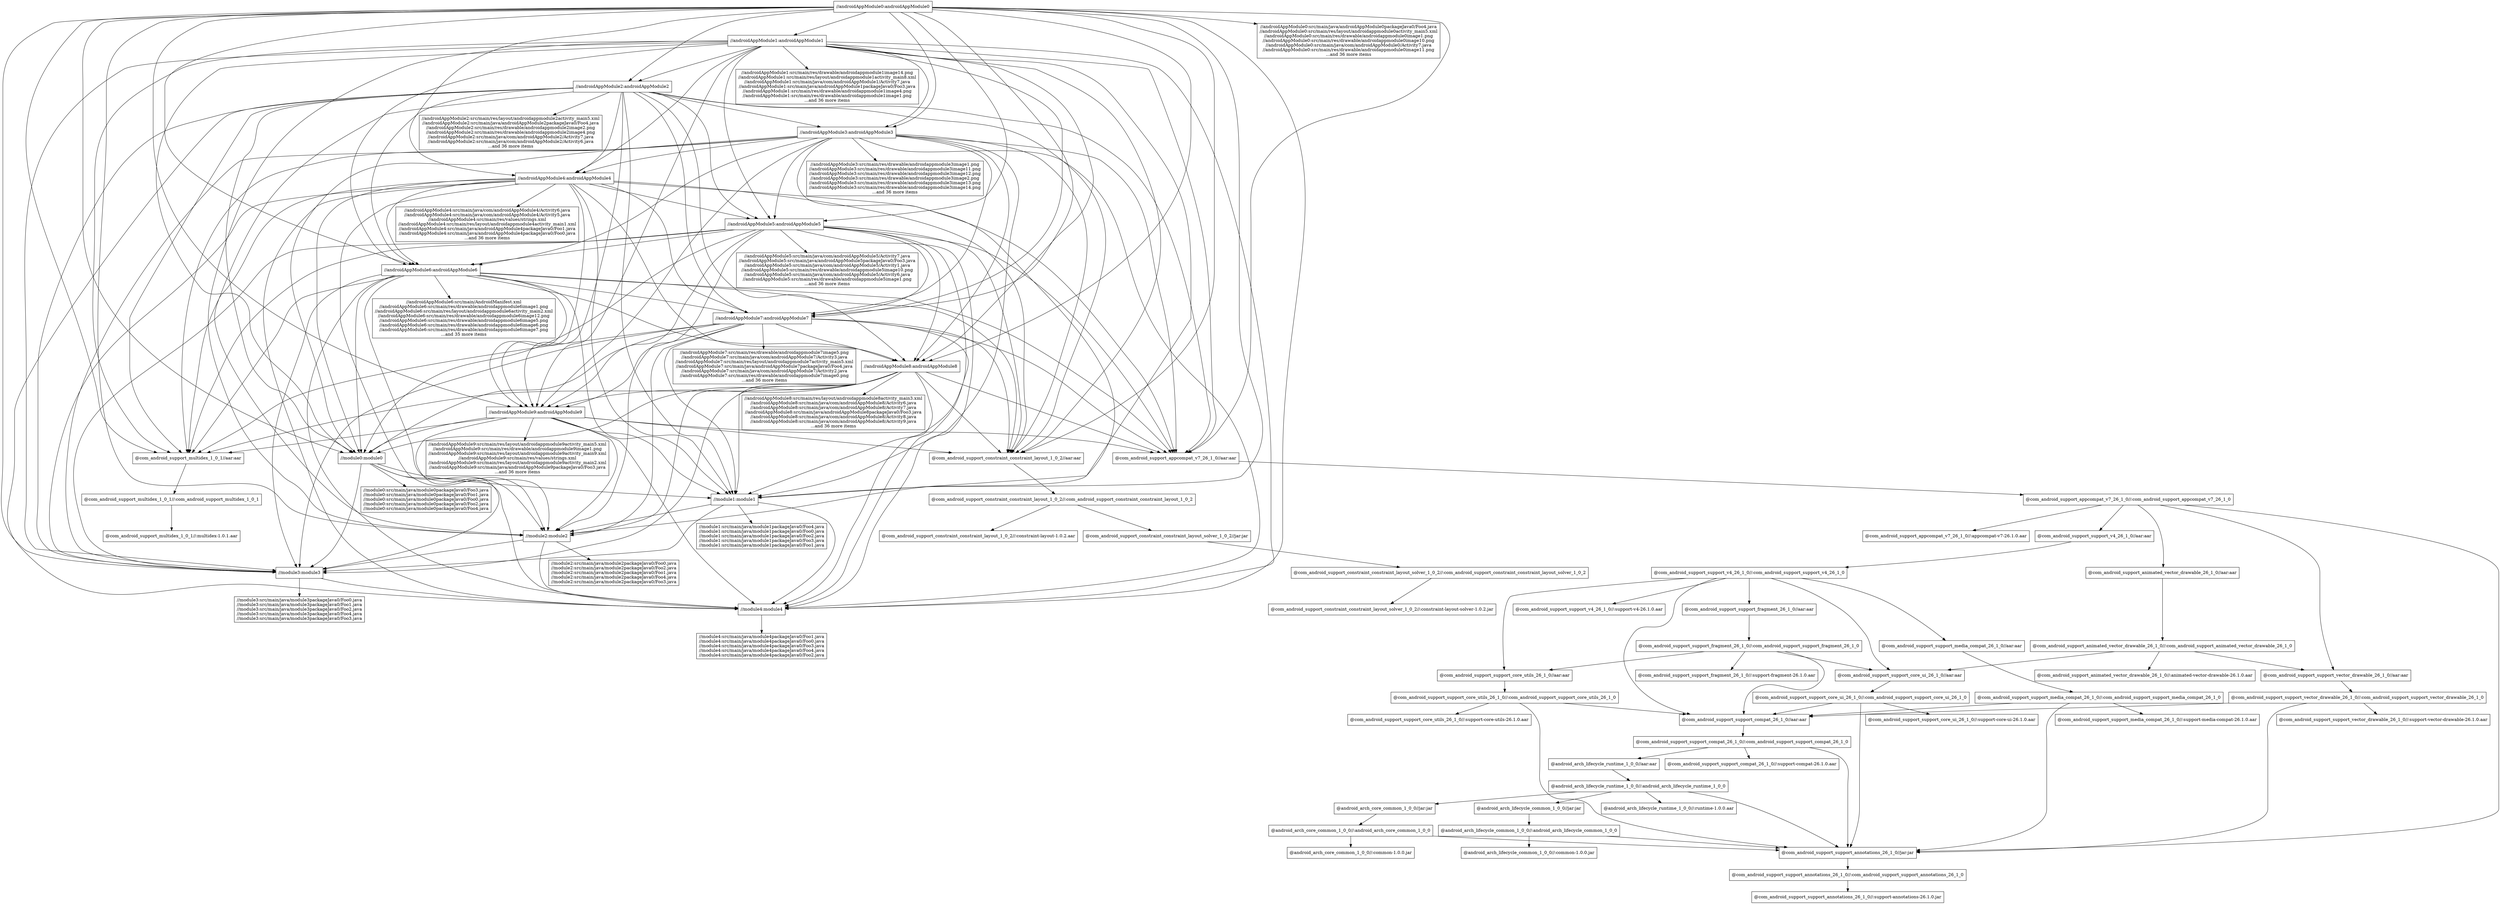 digraph mygraph {
  node [shape=box];
"//androidAppModule0:androidAppModule0"
"//androidAppModule0:androidAppModule0" -> "//androidAppModule1:androidAppModule1"
"//androidAppModule0:androidAppModule0" -> "//androidAppModule2:androidAppModule2"
"//androidAppModule0:androidAppModule0" -> "//androidAppModule3:androidAppModule3"
"//androidAppModule0:androidAppModule0" -> "//androidAppModule4:androidAppModule4"
"//androidAppModule0:androidAppModule0" -> "//androidAppModule5:androidAppModule5"
"//androidAppModule0:androidAppModule0" -> "//androidAppModule6:androidAppModule6"
"//androidAppModule0:androidAppModule0" -> "//androidAppModule7:androidAppModule7"
"//androidAppModule0:androidAppModule0" -> "//androidAppModule8:androidAppModule8"
"//androidAppModule0:androidAppModule0" -> "//androidAppModule9:androidAppModule9"
"//androidAppModule0:androidAppModule0" -> "//module0:module0"
"//androidAppModule0:androidAppModule0" -> "//module1:module1"
"//androidAppModule0:androidAppModule0" -> "//module2:module2"
"//androidAppModule0:androidAppModule0" -> "//module3:module3"
"//androidAppModule0:androidAppModule0" -> "//module4:module4"
"//androidAppModule0:androidAppModule0" -> "@com_android_support_appcompat_v7_26_1_0//aar:aar"
"//androidAppModule0:androidAppModule0" -> "@com_android_support_constraint_constraint_layout_1_0_2//aar:aar"
"//androidAppModule0:androidAppModule0" -> "//androidAppModule0:src/main/java/androidAppModule0packageJava0/Foo4.java\n//androidAppModule0:src/main/res/layout/androidappmodule0activity_main5.xml\n//androidAppModule0:src/main/res/drawable/androidappmodule0image1.png\n//androidAppModule0:src/main/res/drawable/androidappmodule0image10.png\n//androidAppModule0:src/main/java/com/androidAppModule0/Activity7.java\n//androidAppModule0:src/main/res/drawable/androidappmodule0image11.png\n...and 36 more items"
"//androidAppModule0:androidAppModule0" -> "@com_android_support_multidex_1_0_1//aar:aar"
"//androidAppModule0:src/main/java/androidAppModule0packageJava0/Foo4.java\n//androidAppModule0:src/main/res/layout/androidappmodule0activity_main5.xml\n//androidAppModule0:src/main/res/drawable/androidappmodule0image1.png\n//androidAppModule0:src/main/res/drawable/androidappmodule0image10.png\n//androidAppModule0:src/main/java/com/androidAppModule0/Activity7.java\n//androidAppModule0:src/main/res/drawable/androidappmodule0image11.png\n...and 36 more items"
"//androidAppModule1:androidAppModule1"
"//androidAppModule1:androidAppModule1" -> "//androidAppModule2:androidAppModule2"
"//androidAppModule1:androidAppModule1" -> "//androidAppModule3:androidAppModule3"
"//androidAppModule1:androidAppModule1" -> "//androidAppModule4:androidAppModule4"
"//androidAppModule1:androidAppModule1" -> "//androidAppModule5:androidAppModule5"
"//androidAppModule1:androidAppModule1" -> "//androidAppModule6:androidAppModule6"
"//androidAppModule1:androidAppModule1" -> "//androidAppModule7:androidAppModule7"
"//androidAppModule1:androidAppModule1" -> "//androidAppModule8:androidAppModule8"
"//androidAppModule1:androidAppModule1" -> "//androidAppModule9:androidAppModule9"
"//androidAppModule1:androidAppModule1" -> "//module0:module0"
"//androidAppModule1:androidAppModule1" -> "//module1:module1"
"//androidAppModule1:androidAppModule1" -> "//module2:module2"
"//androidAppModule1:androidAppModule1" -> "//module3:module3"
"//androidAppModule1:androidAppModule1" -> "//module4:module4"
"//androidAppModule1:androidAppModule1" -> "@com_android_support_appcompat_v7_26_1_0//aar:aar"
"//androidAppModule1:androidAppModule1" -> "@com_android_support_constraint_constraint_layout_1_0_2//aar:aar"
"//androidAppModule1:androidAppModule1" -> "//androidAppModule1:src/main/res/drawable/androidappmodule1image14.png\n//androidAppModule1:src/main/res/layout/androidappmodule1activity_main8.xml\n//androidAppModule1:src/main/java/com/androidAppModule1/Activity7.java\n//androidAppModule1:src/main/java/androidAppModule1packageJava0/Foo3.java\n//androidAppModule1:src/main/res/drawable/androidappmodule1image4.png\n//androidAppModule1:src/main/res/drawable/androidappmodule1image1.png\n...and 36 more items"
"//androidAppModule1:androidAppModule1" -> "@com_android_support_multidex_1_0_1//aar:aar"
"//androidAppModule1:src/main/res/drawable/androidappmodule1image14.png\n//androidAppModule1:src/main/res/layout/androidappmodule1activity_main8.xml\n//androidAppModule1:src/main/java/com/androidAppModule1/Activity7.java\n//androidAppModule1:src/main/java/androidAppModule1packageJava0/Foo3.java\n//androidAppModule1:src/main/res/drawable/androidappmodule1image4.png\n//androidAppModule1:src/main/res/drawable/androidappmodule1image1.png\n...and 36 more items"
"//androidAppModule2:androidAppModule2"
"//androidAppModule2:androidAppModule2" -> "//androidAppModule3:androidAppModule3"
"//androidAppModule2:androidAppModule2" -> "//androidAppModule4:androidAppModule4"
"//androidAppModule2:androidAppModule2" -> "//androidAppModule5:androidAppModule5"
"//androidAppModule2:androidAppModule2" -> "//androidAppModule6:androidAppModule6"
"//androidAppModule2:androidAppModule2" -> "//androidAppModule7:androidAppModule7"
"//androidAppModule2:androidAppModule2" -> "//androidAppModule8:androidAppModule8"
"//androidAppModule2:androidAppModule2" -> "//androidAppModule9:androidAppModule9"
"//androidAppModule2:androidAppModule2" -> "//module0:module0"
"//androidAppModule2:androidAppModule2" -> "//module1:module1"
"//androidAppModule2:androidAppModule2" -> "//module2:module2"
"//androidAppModule2:androidAppModule2" -> "//module3:module3"
"//androidAppModule2:androidAppModule2" -> "//module4:module4"
"//androidAppModule2:androidAppModule2" -> "@com_android_support_appcompat_v7_26_1_0//aar:aar"
"//androidAppModule2:androidAppModule2" -> "@com_android_support_constraint_constraint_layout_1_0_2//aar:aar"
"//androidAppModule2:androidAppModule2" -> "//androidAppModule2:src/main/res/layout/androidappmodule2activity_main5.xml\n//androidAppModule2:src/main/java/androidAppModule2packageJava0/Foo4.java\n//androidAppModule2:src/main/res/drawable/androidappmodule2image2.png\n//androidAppModule2:src/main/res/drawable/androidappmodule2image4.png\n//androidAppModule2:src/main/java/com/androidAppModule2/Activity7.java\n//androidAppModule2:src/main/java/com/androidAppModule2/Activity6.java\n...and 36 more items"
"//androidAppModule2:androidAppModule2" -> "@com_android_support_multidex_1_0_1//aar:aar"
"//androidAppModule2:src/main/res/layout/androidappmodule2activity_main5.xml\n//androidAppModule2:src/main/java/androidAppModule2packageJava0/Foo4.java\n//androidAppModule2:src/main/res/drawable/androidappmodule2image2.png\n//androidAppModule2:src/main/res/drawable/androidappmodule2image4.png\n//androidAppModule2:src/main/java/com/androidAppModule2/Activity7.java\n//androidAppModule2:src/main/java/com/androidAppModule2/Activity6.java\n...and 36 more items"
"//androidAppModule3:androidAppModule3"
"//androidAppModule3:androidAppModule3" -> "//androidAppModule4:androidAppModule4"
"//androidAppModule3:androidAppModule3" -> "//androidAppModule5:androidAppModule5"
"//androidAppModule3:androidAppModule3" -> "//androidAppModule6:androidAppModule6"
"//androidAppModule3:androidAppModule3" -> "//androidAppModule7:androidAppModule7"
"//androidAppModule3:androidAppModule3" -> "//androidAppModule8:androidAppModule8"
"//androidAppModule3:androidAppModule3" -> "//androidAppModule9:androidAppModule9"
"//androidAppModule3:androidAppModule3" -> "//module0:module0"
"//androidAppModule3:androidAppModule3" -> "//module1:module1"
"//androidAppModule3:androidAppModule3" -> "//module2:module2"
"//androidAppModule3:androidAppModule3" -> "//module3:module3"
"//androidAppModule3:androidAppModule3" -> "//module4:module4"
"//androidAppModule3:androidAppModule3" -> "@com_android_support_appcompat_v7_26_1_0//aar:aar"
"//androidAppModule3:androidAppModule3" -> "@com_android_support_constraint_constraint_layout_1_0_2//aar:aar"
"//androidAppModule3:androidAppModule3" -> "//androidAppModule3:src/main/res/drawable/androidappmodule3image1.png\n//androidAppModule3:src/main/res/drawable/androidappmodule3image11.png\n//androidAppModule3:src/main/res/drawable/androidappmodule3image12.png\n//androidAppModule3:src/main/res/drawable/androidappmodule3image2.png\n//androidAppModule3:src/main/res/drawable/androidappmodule3image13.png\n//androidAppModule3:src/main/res/drawable/androidappmodule3image14.png\n...and 36 more items"
"//androidAppModule3:androidAppModule3" -> "@com_android_support_multidex_1_0_1//aar:aar"
"//androidAppModule3:src/main/res/drawable/androidappmodule3image1.png\n//androidAppModule3:src/main/res/drawable/androidappmodule3image11.png\n//androidAppModule3:src/main/res/drawable/androidappmodule3image12.png\n//androidAppModule3:src/main/res/drawable/androidappmodule3image2.png\n//androidAppModule3:src/main/res/drawable/androidappmodule3image13.png\n//androidAppModule3:src/main/res/drawable/androidappmodule3image14.png\n...and 36 more items"
"//androidAppModule4:androidAppModule4"
"//androidAppModule4:androidAppModule4" -> "//androidAppModule5:androidAppModule5"
"//androidAppModule4:androidAppModule4" -> "//androidAppModule6:androidAppModule6"
"//androidAppModule4:androidAppModule4" -> "//androidAppModule7:androidAppModule7"
"//androidAppModule4:androidAppModule4" -> "//androidAppModule8:androidAppModule8"
"//androidAppModule4:androidAppModule4" -> "//androidAppModule9:androidAppModule9"
"//androidAppModule4:androidAppModule4" -> "//module0:module0"
"//androidAppModule4:androidAppModule4" -> "//module1:module1"
"//androidAppModule4:androidAppModule4" -> "//module2:module2"
"//androidAppModule4:androidAppModule4" -> "//module3:module3"
"//androidAppModule4:androidAppModule4" -> "//module4:module4"
"//androidAppModule4:androidAppModule4" -> "@com_android_support_appcompat_v7_26_1_0//aar:aar"
"//androidAppModule4:androidAppModule4" -> "@com_android_support_constraint_constraint_layout_1_0_2//aar:aar"
"//androidAppModule4:androidAppModule4" -> "//androidAppModule4:src/main/java/com/androidAppModule4/Activity6.java\n//androidAppModule4:src/main/java/com/androidAppModule4/Activity5.java\n//androidAppModule4:src/main/res/values/strings.xml\n//androidAppModule4:src/main/res/layout/androidappmodule4activity_main1.xml\n//androidAppModule4:src/main/java/androidAppModule4packageJava0/Foo1.java\n//androidAppModule4:src/main/java/androidAppModule4packageJava0/Foo0.java\n...and 36 more items"
"//androidAppModule4:androidAppModule4" -> "@com_android_support_multidex_1_0_1//aar:aar"
"//androidAppModule5:androidAppModule5"
"//androidAppModule5:androidAppModule5" -> "//androidAppModule6:androidAppModule6"
"//androidAppModule5:androidAppModule5" -> "//androidAppModule7:androidAppModule7"
"//androidAppModule5:androidAppModule5" -> "//androidAppModule8:androidAppModule8"
"//androidAppModule5:androidAppModule5" -> "//androidAppModule9:androidAppModule9"
"//androidAppModule5:androidAppModule5" -> "//module0:module0"
"//androidAppModule5:androidAppModule5" -> "//module1:module1"
"//androidAppModule5:androidAppModule5" -> "//module2:module2"
"//androidAppModule5:androidAppModule5" -> "//module3:module3"
"//androidAppModule5:androidAppModule5" -> "//module4:module4"
"//androidAppModule5:androidAppModule5" -> "@com_android_support_appcompat_v7_26_1_0//aar:aar"
"//androidAppModule5:androidAppModule5" -> "@com_android_support_constraint_constraint_layout_1_0_2//aar:aar"
"//androidAppModule5:androidAppModule5" -> "//androidAppModule5:src/main/java/com/androidAppModule5/Activity7.java\n//androidAppModule5:src/main/java/androidAppModule5packageJava0/Foo3.java\n//androidAppModule5:src/main/java/com/androidAppModule5/Activity1.java\n//androidAppModule5:src/main/res/drawable/androidappmodule5image10.png\n//androidAppModule5:src/main/java/com/androidAppModule5/Activity6.java\n//androidAppModule5:src/main/res/drawable/androidappmodule5image1.png\n...and 36 more items"
"//androidAppModule5:androidAppModule5" -> "@com_android_support_multidex_1_0_1//aar:aar"
"//androidAppModule5:src/main/java/com/androidAppModule5/Activity7.java\n//androidAppModule5:src/main/java/androidAppModule5packageJava0/Foo3.java\n//androidAppModule5:src/main/java/com/androidAppModule5/Activity1.java\n//androidAppModule5:src/main/res/drawable/androidappmodule5image10.png\n//androidAppModule5:src/main/java/com/androidAppModule5/Activity6.java\n//androidAppModule5:src/main/res/drawable/androidappmodule5image1.png\n...and 36 more items"
"//androidAppModule6:androidAppModule6"
"//androidAppModule6:androidAppModule6" -> "//androidAppModule7:androidAppModule7"
"//androidAppModule6:androidAppModule6" -> "//androidAppModule8:androidAppModule8"
"//androidAppModule6:androidAppModule6" -> "//androidAppModule9:androidAppModule9"
"//androidAppModule6:androidAppModule6" -> "//module0:module0"
"//androidAppModule6:androidAppModule6" -> "//module1:module1"
"//androidAppModule6:androidAppModule6" -> "//module2:module2"
"//androidAppModule6:androidAppModule6" -> "//module3:module3"
"//androidAppModule6:androidAppModule6" -> "//module4:module4"
"//androidAppModule6:androidAppModule6" -> "@com_android_support_appcompat_v7_26_1_0//aar:aar"
"//androidAppModule6:androidAppModule6" -> "@com_android_support_constraint_constraint_layout_1_0_2//aar:aar"
"//androidAppModule6:androidAppModule6" -> "//androidAppModule6:src/main/AndroidManifest.xml\n//androidAppModule6:src/main/res/drawable/androidappmodule6image1.png\n//androidAppModule6:src/main/res/layout/androidappmodule6activity_main2.xml\n//androidAppModule6:src/main/res/drawable/androidappmodule6image12.png\n//androidAppModule6:src/main/res/drawable/androidappmodule6image5.png\n//androidAppModule6:src/main/res/drawable/androidappmodule6image6.png\n//androidAppModule6:src/main/res/drawable/androidappmodule6image7.png\n...and 35 more items"
"//androidAppModule6:androidAppModule6" -> "@com_android_support_multidex_1_0_1//aar:aar"
"//androidAppModule7:androidAppModule7"
"//androidAppModule7:androidAppModule7" -> "//androidAppModule8:androidAppModule8"
"//androidAppModule7:androidAppModule7" -> "//androidAppModule9:androidAppModule9"
"//androidAppModule7:androidAppModule7" -> "//module0:module0"
"//androidAppModule7:androidAppModule7" -> "//module1:module1"
"//androidAppModule7:androidAppModule7" -> "//module2:module2"
"//androidAppModule7:androidAppModule7" -> "//module3:module3"
"//androidAppModule7:androidAppModule7" -> "//module4:module4"
"//androidAppModule7:androidAppModule7" -> "@com_android_support_appcompat_v7_26_1_0//aar:aar"
"//androidAppModule7:androidAppModule7" -> "@com_android_support_constraint_constraint_layout_1_0_2//aar:aar"
"//androidAppModule7:androidAppModule7" -> "//androidAppModule7:src/main/res/drawable/androidappmodule7image5.png\n//androidAppModule7:src/main/java/com/androidAppModule7/Activity3.java\n//androidAppModule7:src/main/res/layout/androidappmodule7activity_main5.xml\n//androidAppModule7:src/main/java/androidAppModule7packageJava0/Foo4.java\n//androidAppModule7:src/main/java/com/androidAppModule7/Activity2.java\n//androidAppModule7:src/main/res/drawable/androidappmodule7image0.png\n...and 36 more items"
"//androidAppModule7:androidAppModule7" -> "@com_android_support_multidex_1_0_1//aar:aar"
"//androidAppModule7:src/main/res/drawable/androidappmodule7image5.png\n//androidAppModule7:src/main/java/com/androidAppModule7/Activity3.java\n//androidAppModule7:src/main/res/layout/androidappmodule7activity_main5.xml\n//androidAppModule7:src/main/java/androidAppModule7packageJava0/Foo4.java\n//androidAppModule7:src/main/java/com/androidAppModule7/Activity2.java\n//androidAppModule7:src/main/res/drawable/androidappmodule7image0.png\n...and 36 more items"
"//androidAppModule8:androidAppModule8"
"//androidAppModule8:androidAppModule8" -> "//androidAppModule9:androidAppModule9"
"//androidAppModule8:androidAppModule8" -> "//module0:module0"
"//androidAppModule8:androidAppModule8" -> "//module1:module1"
"//androidAppModule8:androidAppModule8" -> "//module2:module2"
"//androidAppModule8:androidAppModule8" -> "//module3:module3"
"//androidAppModule8:androidAppModule8" -> "//module4:module4"
"//androidAppModule8:androidAppModule8" -> "@com_android_support_appcompat_v7_26_1_0//aar:aar"
"//androidAppModule8:androidAppModule8" -> "@com_android_support_constraint_constraint_layout_1_0_2//aar:aar"
"//androidAppModule8:androidAppModule8" -> "//androidAppModule8:src/main/res/layout/androidappmodule8activity_main3.xml\n//androidAppModule8:src/main/java/com/androidAppModule8/Activity6.java\n//androidAppModule8:src/main/java/com/androidAppModule8/Activity7.java\n//androidAppModule8:src/main/java/androidAppModule8packageJava0/Foo3.java\n//androidAppModule8:src/main/java/com/androidAppModule8/Activity8.java\n//androidAppModule8:src/main/java/com/androidAppModule8/Activity9.java\n...and 36 more items"
"//androidAppModule8:androidAppModule8" -> "@com_android_support_multidex_1_0_1//aar:aar"
"//androidAppModule8:src/main/res/layout/androidappmodule8activity_main3.xml\n//androidAppModule8:src/main/java/com/androidAppModule8/Activity6.java\n//androidAppModule8:src/main/java/com/androidAppModule8/Activity7.java\n//androidAppModule8:src/main/java/androidAppModule8packageJava0/Foo3.java\n//androidAppModule8:src/main/java/com/androidAppModule8/Activity8.java\n//androidAppModule8:src/main/java/com/androidAppModule8/Activity9.java\n...and 36 more items"
"//androidAppModule9:androidAppModule9"
"//androidAppModule9:androidAppModule9" -> "//module0:module0"
"//androidAppModule9:androidAppModule9" -> "//module1:module1"
"//androidAppModule9:androidAppModule9" -> "//module2:module2"
"//androidAppModule9:androidAppModule9" -> "//module3:module3"
"//androidAppModule9:androidAppModule9" -> "//module4:module4"
"//androidAppModule9:androidAppModule9" -> "@com_android_support_appcompat_v7_26_1_0//aar:aar"
"//androidAppModule9:androidAppModule9" -> "@com_android_support_constraint_constraint_layout_1_0_2//aar:aar"
"//androidAppModule9:androidAppModule9" -> "//androidAppModule9:src/main/res/layout/androidappmodule9activity_main5.xml\n//androidAppModule9:src/main/res/drawable/androidappmodule9image1.png\n//androidAppModule9:src/main/res/layout/androidappmodule9activity_main9.xml\n//androidAppModule9:src/main/res/values/strings.xml\n//androidAppModule9:src/main/res/layout/androidappmodule9activity_main2.xml\n//androidAppModule9:src/main/java/androidAppModule9packageJava0/Foo3.java\n...and 36 more items"
"//androidAppModule9:androidAppModule9" -> "@com_android_support_multidex_1_0_1//aar:aar"
"@com_android_support_appcompat_v7_26_1_0//aar:aar"
"@com_android_support_appcompat_v7_26_1_0//aar:aar" -> "@com_android_support_appcompat_v7_26_1_0//:com_android_support_appcompat_v7_26_1_0"
"//module0:module0"
"//module0:module0" -> "//module4:module4"
"//module0:module0" -> "//module1:module1"
"//module0:module0" -> "//module2:module2"
"//module0:module0" -> "//module0:src/main/java/module0packageJava0/Foo3.java\n//module0:src/main/java/module0packageJava0/Foo1.java\n//module0:src/main/java/module0packageJava0/Foo0.java\n//module0:src/main/java/module0packageJava0/Foo2.java\n//module0:src/main/java/module0packageJava0/Foo4.java"
"//module0:module0" -> "//module3:module3"
"//module0:src/main/java/module0packageJava0/Foo3.java\n//module0:src/main/java/module0packageJava0/Foo1.java\n//module0:src/main/java/module0packageJava0/Foo0.java\n//module0:src/main/java/module0packageJava0/Foo2.java\n//module0:src/main/java/module0packageJava0/Foo4.java"
"//module1:module1"
"//module1:module1" -> "//module2:module2"
"//module1:module1" -> "//module3:module3"
"//module1:module1" -> "//module1:src/main/java/module1packageJava0/Foo4.java\n//module1:src/main/java/module1packageJava0/Foo0.java\n//module1:src/main/java/module1packageJava0/Foo2.java\n//module1:src/main/java/module1packageJava0/Foo3.java\n//module1:src/main/java/module1packageJava0/Foo1.java"
"//module1:module1" -> "//module4:module4"
"//module1:src/main/java/module1packageJava0/Foo4.java\n//module1:src/main/java/module1packageJava0/Foo0.java\n//module1:src/main/java/module1packageJava0/Foo2.java\n//module1:src/main/java/module1packageJava0/Foo3.java\n//module1:src/main/java/module1packageJava0/Foo1.java"
"//module2:module2"
"//module2:module2" -> "//module3:module3"
"//module2:module2" -> "//module2:src/main/java/module2packageJava0/Foo0.java\n//module2:src/main/java/module2packageJava0/Foo2.java\n//module2:src/main/java/module2packageJava0/Foo1.java\n//module2:src/main/java/module2packageJava0/Foo4.java\n//module2:src/main/java/module2packageJava0/Foo3.java"
"//module2:module2" -> "//module4:module4"
"//module2:src/main/java/module2packageJava0/Foo0.java\n//module2:src/main/java/module2packageJava0/Foo2.java\n//module2:src/main/java/module2packageJava0/Foo1.java\n//module2:src/main/java/module2packageJava0/Foo4.java\n//module2:src/main/java/module2packageJava0/Foo3.java"
"//androidAppModule6:src/main/AndroidManifest.xml\n//androidAppModule6:src/main/res/drawable/androidappmodule6image1.png\n//androidAppModule6:src/main/res/layout/androidappmodule6activity_main2.xml\n//androidAppModule6:src/main/res/drawable/androidappmodule6image12.png\n//androidAppModule6:src/main/res/drawable/androidappmodule6image5.png\n//androidAppModule6:src/main/res/drawable/androidappmodule6image6.png\n//androidAppModule6:src/main/res/drawable/androidappmodule6image7.png\n...and 35 more items"
"@com_android_support_multidex_1_0_1//aar:aar"
"@com_android_support_multidex_1_0_1//aar:aar" -> "@com_android_support_multidex_1_0_1//:com_android_support_multidex_1_0_1"
"@com_android_support_multidex_1_0_1//:com_android_support_multidex_1_0_1"
"@com_android_support_multidex_1_0_1//:com_android_support_multidex_1_0_1" -> "@com_android_support_multidex_1_0_1//:multidex-1.0.1.aar"
"@com_android_support_multidex_1_0_1//:multidex-1.0.1.aar"
"//androidAppModule9:src/main/res/layout/androidappmodule9activity_main5.xml\n//androidAppModule9:src/main/res/drawable/androidappmodule9image1.png\n//androidAppModule9:src/main/res/layout/androidappmodule9activity_main9.xml\n//androidAppModule9:src/main/res/values/strings.xml\n//androidAppModule9:src/main/res/layout/androidappmodule9activity_main2.xml\n//androidAppModule9:src/main/java/androidAppModule9packageJava0/Foo3.java\n...and 36 more items"
"@com_android_support_constraint_constraint_layout_1_0_2//aar:aar"
"@com_android_support_constraint_constraint_layout_1_0_2//aar:aar" -> "@com_android_support_constraint_constraint_layout_1_0_2//:com_android_support_constraint_constraint_layout_1_0_2"
"@com_android_support_constraint_constraint_layout_1_0_2//:com_android_support_constraint_constraint_layout_1_0_2"
"@com_android_support_constraint_constraint_layout_1_0_2//:com_android_support_constraint_constraint_layout_1_0_2" -> "@com_android_support_constraint_constraint_layout_1_0_2//:constraint-layout-1.0.2.aar"
"@com_android_support_constraint_constraint_layout_1_0_2//:com_android_support_constraint_constraint_layout_1_0_2" -> "@com_android_support_constraint_constraint_layout_solver_1_0_2//jar:jar"
"@com_android_support_constraint_constraint_layout_solver_1_0_2//jar:jar"
"@com_android_support_constraint_constraint_layout_solver_1_0_2//jar:jar" -> "@com_android_support_constraint_constraint_layout_solver_1_0_2//:com_android_support_constraint_constraint_layout_solver_1_0_2"
"@com_android_support_constraint_constraint_layout_solver_1_0_2//:com_android_support_constraint_constraint_layout_solver_1_0_2"
"@com_android_support_constraint_constraint_layout_solver_1_0_2//:com_android_support_constraint_constraint_layout_solver_1_0_2" -> "@com_android_support_constraint_constraint_layout_solver_1_0_2//:constraint-layout-solver-1.0.2.jar"
"@com_android_support_constraint_constraint_layout_solver_1_0_2//:constraint-layout-solver-1.0.2.jar"
"@com_android_support_constraint_constraint_layout_1_0_2//:constraint-layout-1.0.2.aar"
"@com_android_support_appcompat_v7_26_1_0//:com_android_support_appcompat_v7_26_1_0"
"@com_android_support_appcompat_v7_26_1_0//:com_android_support_appcompat_v7_26_1_0" -> "@com_android_support_animated_vector_drawable_26_1_0//aar:aar"
"@com_android_support_appcompat_v7_26_1_0//:com_android_support_appcompat_v7_26_1_0" -> "@com_android_support_support_annotations_26_1_0//jar:jar"
"@com_android_support_appcompat_v7_26_1_0//:com_android_support_appcompat_v7_26_1_0" -> "@com_android_support_support_vector_drawable_26_1_0//aar:aar"
"@com_android_support_appcompat_v7_26_1_0//:com_android_support_appcompat_v7_26_1_0" -> "@com_android_support_support_v4_26_1_0//aar:aar"
"@com_android_support_appcompat_v7_26_1_0//:com_android_support_appcompat_v7_26_1_0" -> "@com_android_support_appcompat_v7_26_1_0//:appcompat-v7-26.1.0.aar"
"@com_android_support_appcompat_v7_26_1_0//:appcompat-v7-26.1.0.aar"
"@com_android_support_support_v4_26_1_0//aar:aar"
"@com_android_support_support_v4_26_1_0//aar:aar" -> "@com_android_support_support_v4_26_1_0//:com_android_support_support_v4_26_1_0"
"@com_android_support_support_v4_26_1_0//:com_android_support_support_v4_26_1_0"
"@com_android_support_support_v4_26_1_0//:com_android_support_support_v4_26_1_0" -> "@com_android_support_support_core_utils_26_1_0//aar:aar"
"@com_android_support_support_v4_26_1_0//:com_android_support_support_v4_26_1_0" -> "@com_android_support_support_fragment_26_1_0//aar:aar"
"@com_android_support_support_v4_26_1_0//:com_android_support_support_v4_26_1_0" -> "@com_android_support_support_media_compat_26_1_0//aar:aar"
"@com_android_support_support_v4_26_1_0//:com_android_support_support_v4_26_1_0" -> "@com_android_support_support_compat_26_1_0//aar:aar"
"@com_android_support_support_v4_26_1_0//:com_android_support_support_v4_26_1_0" -> "@com_android_support_support_v4_26_1_0//:support-v4-26.1.0.aar"
"@com_android_support_support_v4_26_1_0//:com_android_support_support_v4_26_1_0" -> "@com_android_support_support_core_ui_26_1_0//aar:aar"
"@com_android_support_support_v4_26_1_0//:support-v4-26.1.0.aar"
"@com_android_support_support_media_compat_26_1_0//aar:aar"
"@com_android_support_support_media_compat_26_1_0//aar:aar" -> "@com_android_support_support_media_compat_26_1_0//:com_android_support_support_media_compat_26_1_0"
"@com_android_support_support_media_compat_26_1_0//:com_android_support_support_media_compat_26_1_0"
"@com_android_support_support_media_compat_26_1_0//:com_android_support_support_media_compat_26_1_0" -> "@com_android_support_support_annotations_26_1_0//jar:jar"
"@com_android_support_support_media_compat_26_1_0//:com_android_support_support_media_compat_26_1_0" -> "@com_android_support_support_media_compat_26_1_0//:support-media-compat-26.1.0.aar"
"@com_android_support_support_media_compat_26_1_0//:com_android_support_support_media_compat_26_1_0" -> "@com_android_support_support_compat_26_1_0//aar:aar"
"@com_android_support_support_media_compat_26_1_0//:support-media-compat-26.1.0.aar"
"@com_android_support_support_fragment_26_1_0//aar:aar"
"@com_android_support_support_fragment_26_1_0//aar:aar" -> "@com_android_support_support_fragment_26_1_0//:com_android_support_support_fragment_26_1_0"
"@com_android_support_support_fragment_26_1_0//:com_android_support_support_fragment_26_1_0"
"@com_android_support_support_fragment_26_1_0//:com_android_support_support_fragment_26_1_0" -> "@com_android_support_support_core_utils_26_1_0//aar:aar"
"@com_android_support_support_fragment_26_1_0//:com_android_support_support_fragment_26_1_0" -> "@com_android_support_support_compat_26_1_0//aar:aar"
"@com_android_support_support_fragment_26_1_0//:com_android_support_support_fragment_26_1_0" -> "@com_android_support_support_fragment_26_1_0//:support-fragment-26.1.0.aar"
"@com_android_support_support_fragment_26_1_0//:com_android_support_support_fragment_26_1_0" -> "@com_android_support_support_core_ui_26_1_0//aar:aar"
"@com_android_support_support_fragment_26_1_0//:support-fragment-26.1.0.aar"
"@com_android_support_support_core_utils_26_1_0//aar:aar"
"@com_android_support_support_core_utils_26_1_0//aar:aar" -> "@com_android_support_support_core_utils_26_1_0//:com_android_support_support_core_utils_26_1_0"
"@com_android_support_support_core_utils_26_1_0//:com_android_support_support_core_utils_26_1_0"
"@com_android_support_support_core_utils_26_1_0//:com_android_support_support_core_utils_26_1_0" -> "@com_android_support_support_annotations_26_1_0//jar:jar"
"@com_android_support_support_core_utils_26_1_0//:com_android_support_support_core_utils_26_1_0" -> "@com_android_support_support_core_utils_26_1_0//:support-core-utils-26.1.0.aar"
"@com_android_support_support_core_utils_26_1_0//:com_android_support_support_core_utils_26_1_0" -> "@com_android_support_support_compat_26_1_0//aar:aar"
"@com_android_support_support_core_utils_26_1_0//:support-core-utils-26.1.0.aar"
"@com_android_support_animated_vector_drawable_26_1_0//aar:aar"
"@com_android_support_animated_vector_drawable_26_1_0//aar:aar" -> "@com_android_support_animated_vector_drawable_26_1_0//:com_android_support_animated_vector_drawable_26_1_0"
"@com_android_support_animated_vector_drawable_26_1_0//:com_android_support_animated_vector_drawable_26_1_0"
"@com_android_support_animated_vector_drawable_26_1_0//:com_android_support_animated_vector_drawable_26_1_0" -> "@com_android_support_support_vector_drawable_26_1_0//aar:aar"
"@com_android_support_animated_vector_drawable_26_1_0//:com_android_support_animated_vector_drawable_26_1_0" -> "@com_android_support_animated_vector_drawable_26_1_0//:animated-vector-drawable-26.1.0.aar"
"@com_android_support_animated_vector_drawable_26_1_0//:com_android_support_animated_vector_drawable_26_1_0" -> "@com_android_support_support_core_ui_26_1_0//aar:aar"
"@com_android_support_support_core_ui_26_1_0//aar:aar"
"@com_android_support_support_core_ui_26_1_0//aar:aar" -> "@com_android_support_support_core_ui_26_1_0//:com_android_support_support_core_ui_26_1_0"
"@com_android_support_support_core_ui_26_1_0//:com_android_support_support_core_ui_26_1_0"
"@com_android_support_support_core_ui_26_1_0//:com_android_support_support_core_ui_26_1_0" -> "@com_android_support_support_annotations_26_1_0//jar:jar"
"@com_android_support_support_core_ui_26_1_0//:com_android_support_support_core_ui_26_1_0" -> "@com_android_support_support_core_ui_26_1_0//:support-core-ui-26.1.0.aar"
"@com_android_support_support_core_ui_26_1_0//:com_android_support_support_core_ui_26_1_0" -> "@com_android_support_support_compat_26_1_0//aar:aar"
"@com_android_support_support_core_ui_26_1_0//:support-core-ui-26.1.0.aar"
"@com_android_support_support_vector_drawable_26_1_0//aar:aar"
"@com_android_support_support_vector_drawable_26_1_0//aar:aar" -> "@com_android_support_support_vector_drawable_26_1_0//:com_android_support_support_vector_drawable_26_1_0"
"@com_android_support_support_vector_drawable_26_1_0//:com_android_support_support_vector_drawable_26_1_0"
"@com_android_support_support_vector_drawable_26_1_0//:com_android_support_support_vector_drawable_26_1_0" -> "@com_android_support_support_annotations_26_1_0//jar:jar"
"@com_android_support_support_vector_drawable_26_1_0//:com_android_support_support_vector_drawable_26_1_0" -> "@com_android_support_support_vector_drawable_26_1_0//:support-vector-drawable-26.1.0.aar"
"@com_android_support_support_vector_drawable_26_1_0//:com_android_support_support_vector_drawable_26_1_0" -> "@com_android_support_support_compat_26_1_0//aar:aar"
"@com_android_support_support_compat_26_1_0//aar:aar"
"@com_android_support_support_compat_26_1_0//aar:aar" -> "@com_android_support_support_compat_26_1_0//:com_android_support_support_compat_26_1_0"
"@com_android_support_support_compat_26_1_0//:com_android_support_support_compat_26_1_0"
"@com_android_support_support_compat_26_1_0//:com_android_support_support_compat_26_1_0" -> "@com_android_support_support_annotations_26_1_0//jar:jar"
"@com_android_support_support_compat_26_1_0//:com_android_support_support_compat_26_1_0" -> "@com_android_support_support_compat_26_1_0//:support-compat-26.1.0.aar"
"@com_android_support_support_compat_26_1_0//:com_android_support_support_compat_26_1_0" -> "@android_arch_lifecycle_runtime_1_0_0//aar:aar"
"@android_arch_lifecycle_runtime_1_0_0//aar:aar"
"@android_arch_lifecycle_runtime_1_0_0//aar:aar" -> "@android_arch_lifecycle_runtime_1_0_0//:android_arch_lifecycle_runtime_1_0_0"
"@android_arch_lifecycle_runtime_1_0_0//:android_arch_lifecycle_runtime_1_0_0"
"@android_arch_lifecycle_runtime_1_0_0//:android_arch_lifecycle_runtime_1_0_0" -> "@com_android_support_support_annotations_26_1_0//jar:jar"
"@android_arch_lifecycle_runtime_1_0_0//:android_arch_lifecycle_runtime_1_0_0" -> "@android_arch_core_common_1_0_0//jar:jar"
"@android_arch_lifecycle_runtime_1_0_0//:android_arch_lifecycle_runtime_1_0_0" -> "@android_arch_lifecycle_runtime_1_0_0//:runtime-1.0.0.aar"
"@android_arch_lifecycle_runtime_1_0_0//:android_arch_lifecycle_runtime_1_0_0" -> "@android_arch_lifecycle_common_1_0_0//jar:jar"
"@android_arch_lifecycle_common_1_0_0//jar:jar"
"@android_arch_lifecycle_common_1_0_0//jar:jar" -> "@android_arch_lifecycle_common_1_0_0//:android_arch_lifecycle_common_1_0_0"
"@android_arch_lifecycle_common_1_0_0//:android_arch_lifecycle_common_1_0_0"
"@android_arch_lifecycle_common_1_0_0//:android_arch_lifecycle_common_1_0_0" -> "@android_arch_lifecycle_common_1_0_0//:common-1.0.0.jar"
"@android_arch_lifecycle_common_1_0_0//:android_arch_lifecycle_common_1_0_0" -> "@com_android_support_support_annotations_26_1_0//jar:jar"
"@android_arch_lifecycle_common_1_0_0//:common-1.0.0.jar"
"@android_arch_lifecycle_runtime_1_0_0//:runtime-1.0.0.aar"
"@android_arch_core_common_1_0_0//jar:jar"
"@android_arch_core_common_1_0_0//jar:jar" -> "@android_arch_core_common_1_0_0//:android_arch_core_common_1_0_0"
"@android_arch_core_common_1_0_0//:android_arch_core_common_1_0_0"
"@android_arch_core_common_1_0_0//:android_arch_core_common_1_0_0" -> "@android_arch_core_common_1_0_0//:common-1.0.0.jar"
"@android_arch_core_common_1_0_0//:android_arch_core_common_1_0_0" -> "@com_android_support_support_annotations_26_1_0//jar:jar"
"@android_arch_core_common_1_0_0//:common-1.0.0.jar"
"@com_android_support_support_compat_26_1_0//:support-compat-26.1.0.aar"
"@com_android_support_support_annotations_26_1_0//jar:jar"
"@com_android_support_support_annotations_26_1_0//jar:jar" -> "@com_android_support_support_annotations_26_1_0//:com_android_support_support_annotations_26_1_0"
"@com_android_support_support_annotations_26_1_0//:com_android_support_support_annotations_26_1_0"
"@com_android_support_support_annotations_26_1_0//:com_android_support_support_annotations_26_1_0" -> "@com_android_support_support_annotations_26_1_0//:support-annotations-26.1.0.jar"
"@com_android_support_support_annotations_26_1_0//:support-annotations-26.1.0.jar"
"@com_android_support_support_vector_drawable_26_1_0//:support-vector-drawable-26.1.0.aar"
"//module3:module3"
"//module3:module3" -> "//module3:src/main/java/module3packageJava0/Foo0.java\n//module3:src/main/java/module3packageJava0/Foo1.java\n//module3:src/main/java/module3packageJava0/Foo2.java\n//module3:src/main/java/module3packageJava0/Foo4.java\n//module3:src/main/java/module3packageJava0/Foo3.java"
"//module3:module3" -> "//module4:module4"
"//module4:module4"
"//module4:module4" -> "//module4:src/main/java/module4packageJava0/Foo1.java\n//module4:src/main/java/module4packageJava0/Foo0.java\n//module4:src/main/java/module4packageJava0/Foo3.java\n//module4:src/main/java/module4packageJava0/Foo4.java\n//module4:src/main/java/module4packageJava0/Foo2.java"
"//module4:src/main/java/module4packageJava0/Foo1.java\n//module4:src/main/java/module4packageJava0/Foo0.java\n//module4:src/main/java/module4packageJava0/Foo3.java\n//module4:src/main/java/module4packageJava0/Foo4.java\n//module4:src/main/java/module4packageJava0/Foo2.java"
"//module3:src/main/java/module3packageJava0/Foo0.java\n//module3:src/main/java/module3packageJava0/Foo1.java\n//module3:src/main/java/module3packageJava0/Foo2.java\n//module3:src/main/java/module3packageJava0/Foo4.java\n//module3:src/main/java/module3packageJava0/Foo3.java"
"@com_android_support_animated_vector_drawable_26_1_0//:animated-vector-drawable-26.1.0.aar"
"//androidAppModule4:src/main/java/com/androidAppModule4/Activity6.java\n//androidAppModule4:src/main/java/com/androidAppModule4/Activity5.java\n//androidAppModule4:src/main/res/values/strings.xml\n//androidAppModule4:src/main/res/layout/androidappmodule4activity_main1.xml\n//androidAppModule4:src/main/java/androidAppModule4packageJava0/Foo1.java\n//androidAppModule4:src/main/java/androidAppModule4packageJava0/Foo0.java\n...and 36 more items"
}
